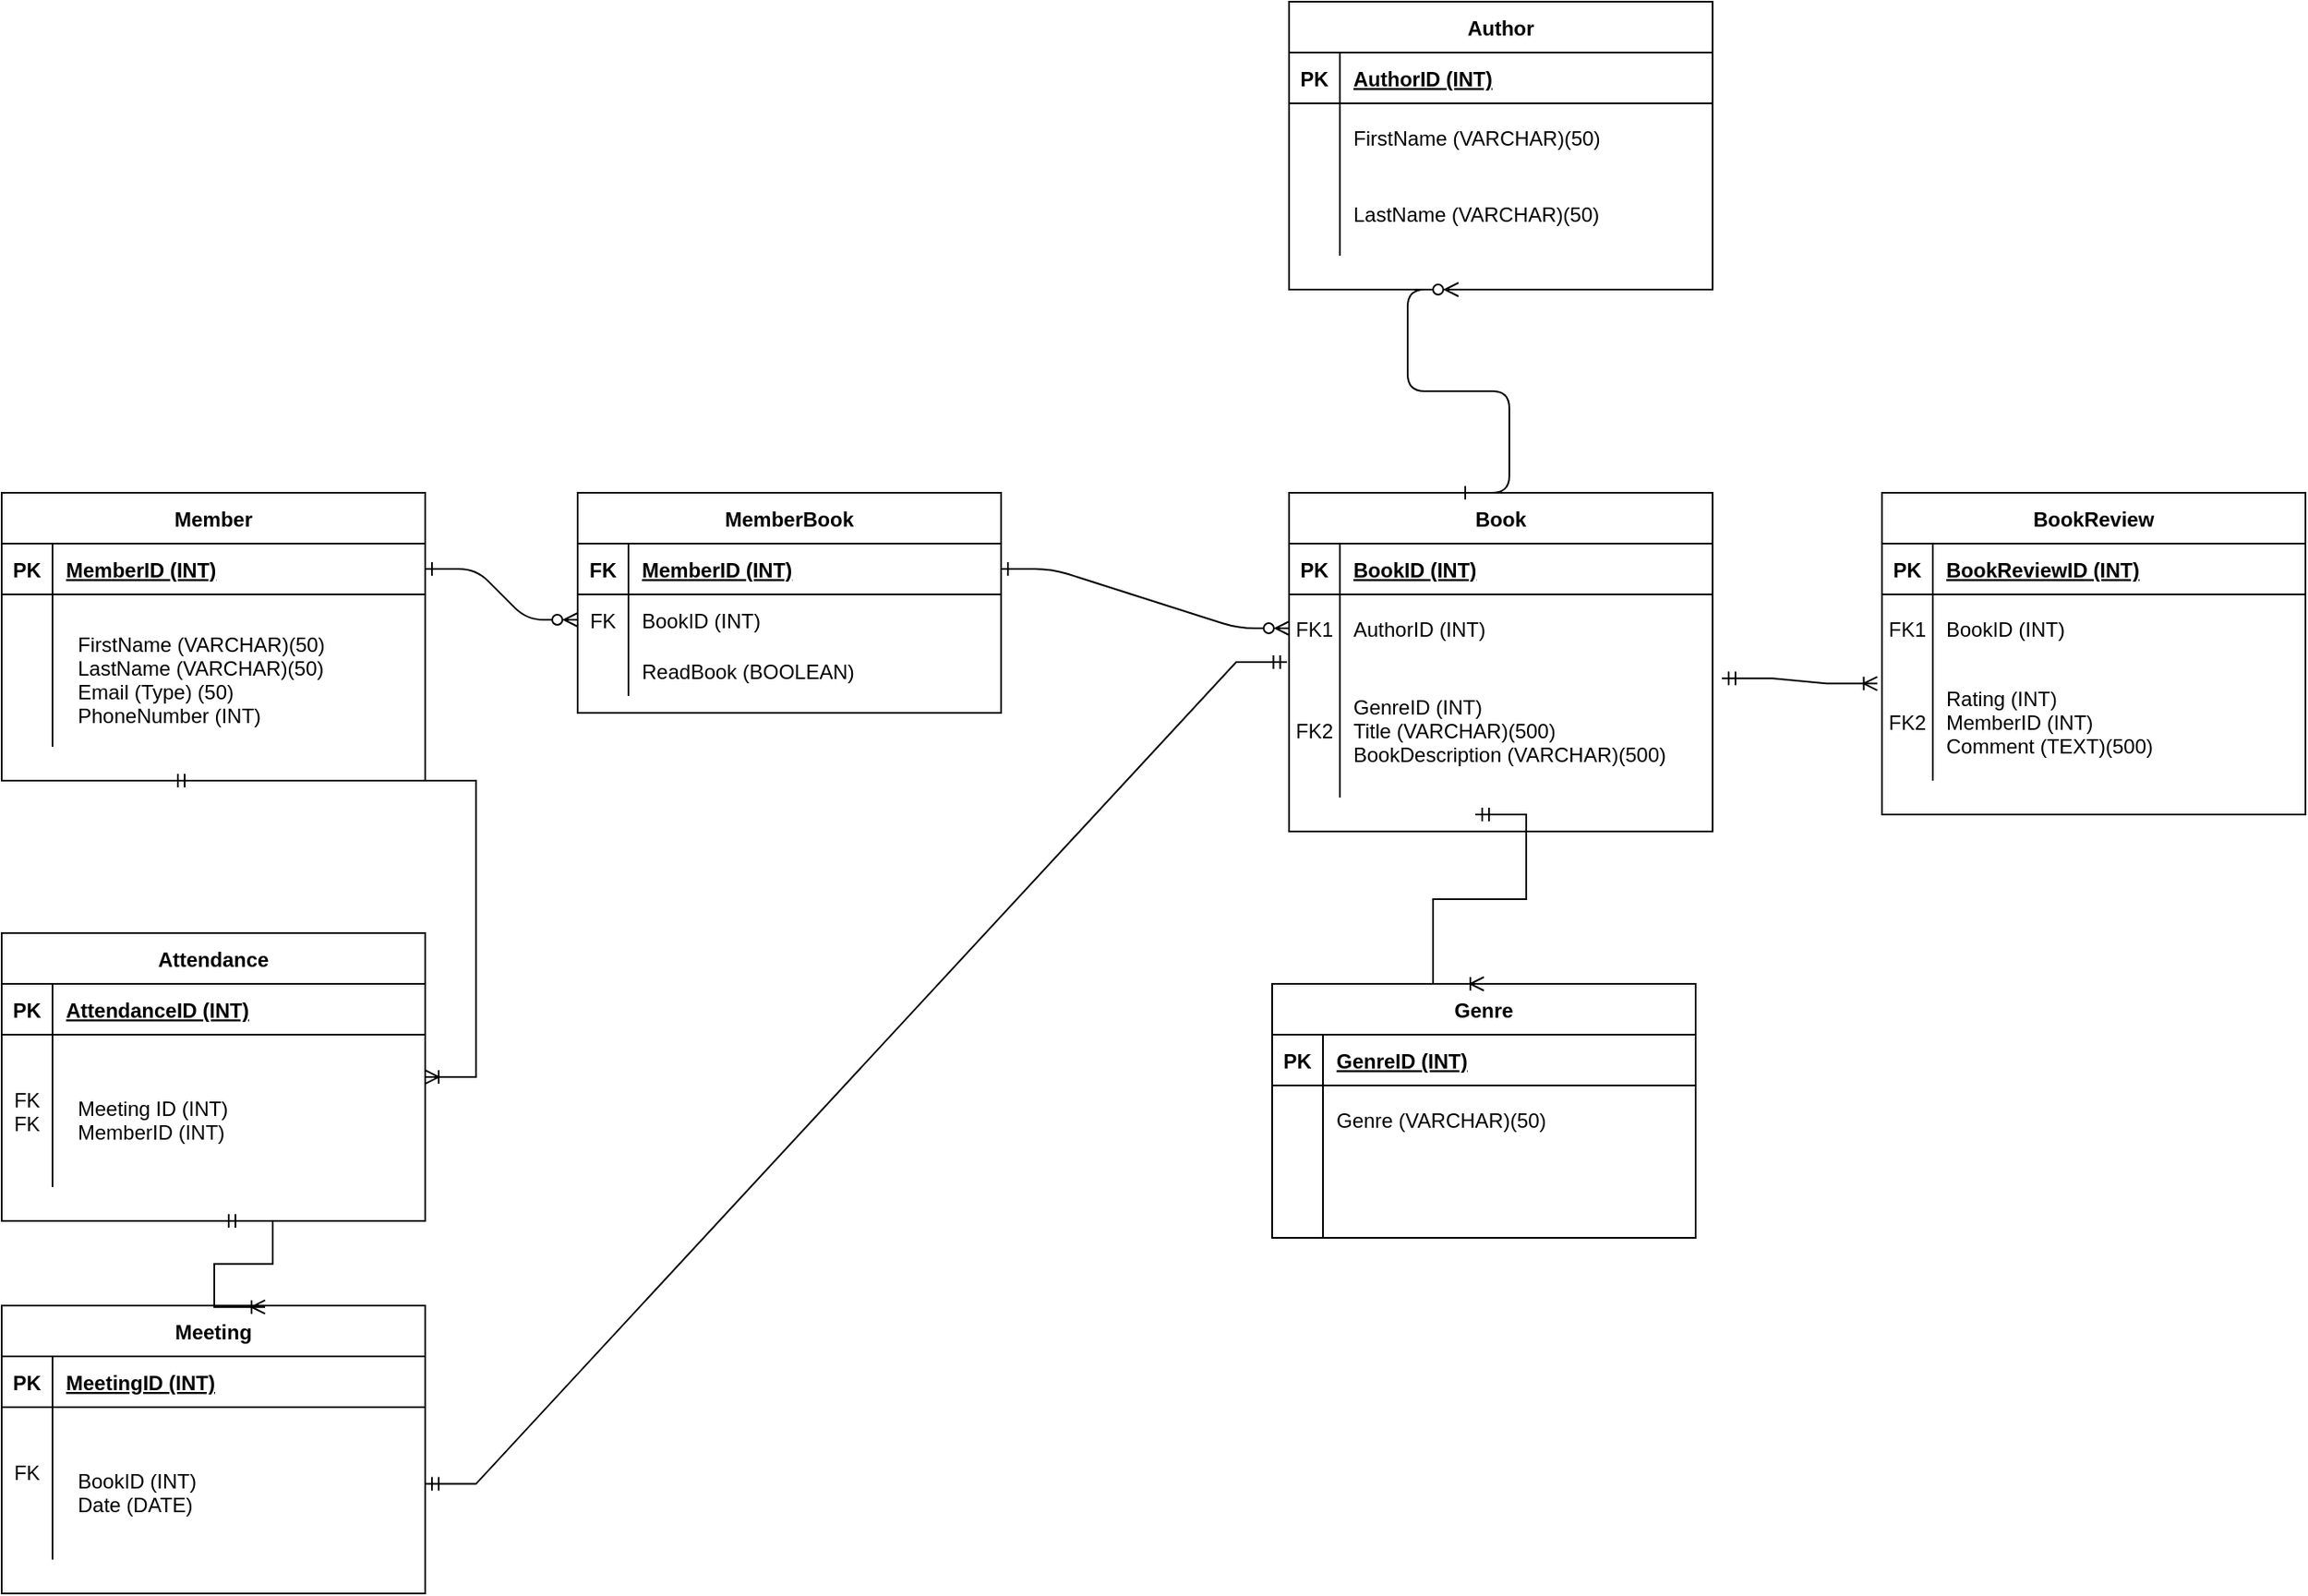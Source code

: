 <mxfile version="23.1.2" type="github">
  <diagram name="Page-1" id="bBmiQMMT05Lmb5AKtt61">
    <mxGraphModel dx="3237" dy="772" grid="1" gridSize="10" guides="1" tooltips="1" connect="1" arrows="1" fold="1" page="1" pageScale="1" pageWidth="1169" pageHeight="827" math="0" shadow="0">
      <root>
        <mxCell id="0" />
        <mxCell id="1" parent="0" />
        <mxCell id="Q9-rzhnlszMLg_VfhZps-1" value="" style="edgeStyle=entityRelationEdgeStyle;endArrow=ERzeroToMany;startArrow=ERone;endFill=1;startFill=0;" parent="1" source="Q9-rzhnlszMLg_VfhZps-24" target="Q9-rzhnlszMLg_VfhZps-7" edge="1">
          <mxGeometry width="100" height="100" relative="1" as="geometry">
            <mxPoint x="340" y="720" as="sourcePoint" />
            <mxPoint x="440" y="620" as="targetPoint" />
          </mxGeometry>
        </mxCell>
        <mxCell id="Q9-rzhnlszMLg_VfhZps-2" value="" style="edgeStyle=entityRelationEdgeStyle;endArrow=ERzeroToMany;startArrow=ERone;endFill=1;startFill=0;" parent="1" source="Q9-rzhnlszMLg_VfhZps-4" target="Q9-rzhnlszMLg_VfhZps-17" edge="1">
          <mxGeometry width="100" height="100" relative="1" as="geometry">
            <mxPoint x="400" y="180" as="sourcePoint" />
            <mxPoint x="460" y="205" as="targetPoint" />
          </mxGeometry>
        </mxCell>
        <mxCell id="Q9-rzhnlszMLg_VfhZps-3" value="MemberBook" style="shape=table;startSize=30;container=1;collapsible=1;childLayout=tableLayout;fixedRows=1;rowLines=0;fontStyle=1;align=center;resizeLast=1;" parent="1" vertex="1">
          <mxGeometry x="330" y="370" width="250" height="130" as="geometry" />
        </mxCell>
        <mxCell id="Q9-rzhnlszMLg_VfhZps-4" value="" style="shape=partialRectangle;collapsible=0;dropTarget=0;pointerEvents=0;fillColor=none;points=[[0,0.5],[1,0.5]];portConstraint=eastwest;top=0;left=0;right=0;bottom=1;" parent="Q9-rzhnlszMLg_VfhZps-3" vertex="1">
          <mxGeometry y="30" width="250" height="30" as="geometry" />
        </mxCell>
        <mxCell id="Q9-rzhnlszMLg_VfhZps-5" value="FK" style="shape=partialRectangle;overflow=hidden;connectable=0;fillColor=none;top=0;left=0;bottom=0;right=0;fontStyle=1;" parent="Q9-rzhnlszMLg_VfhZps-4" vertex="1">
          <mxGeometry width="30" height="30" as="geometry">
            <mxRectangle width="30" height="30" as="alternateBounds" />
          </mxGeometry>
        </mxCell>
        <mxCell id="Q9-rzhnlszMLg_VfhZps-6" value="MemberID (INT)" style="shape=partialRectangle;overflow=hidden;connectable=0;fillColor=none;top=0;left=0;bottom=0;right=0;align=left;spacingLeft=6;fontStyle=5;" parent="Q9-rzhnlszMLg_VfhZps-4" vertex="1">
          <mxGeometry x="30" width="220" height="30" as="geometry">
            <mxRectangle width="220" height="30" as="alternateBounds" />
          </mxGeometry>
        </mxCell>
        <mxCell id="Q9-rzhnlszMLg_VfhZps-7" value="" style="shape=partialRectangle;collapsible=0;dropTarget=0;pointerEvents=0;fillColor=none;points=[[0,0.5],[1,0.5]];portConstraint=eastwest;top=0;left=0;right=0;bottom=0;" parent="Q9-rzhnlszMLg_VfhZps-3" vertex="1">
          <mxGeometry y="60" width="250" height="30" as="geometry" />
        </mxCell>
        <mxCell id="Q9-rzhnlszMLg_VfhZps-8" value="FK" style="shape=partialRectangle;overflow=hidden;connectable=0;fillColor=none;top=0;left=0;bottom=0;right=0;" parent="Q9-rzhnlszMLg_VfhZps-7" vertex="1">
          <mxGeometry width="30" height="30" as="geometry">
            <mxRectangle width="30" height="30" as="alternateBounds" />
          </mxGeometry>
        </mxCell>
        <mxCell id="Q9-rzhnlszMLg_VfhZps-9" value="BookID (INT)" style="shape=partialRectangle;overflow=hidden;connectable=0;fillColor=none;top=0;left=0;bottom=0;right=0;align=left;spacingLeft=6;" parent="Q9-rzhnlszMLg_VfhZps-7" vertex="1">
          <mxGeometry x="30" width="220" height="30" as="geometry">
            <mxRectangle width="220" height="30" as="alternateBounds" />
          </mxGeometry>
        </mxCell>
        <mxCell id="Q9-rzhnlszMLg_VfhZps-10" value="" style="shape=partialRectangle;collapsible=0;dropTarget=0;pointerEvents=0;fillColor=none;points=[[0,0.5],[1,0.5]];portConstraint=eastwest;top=0;left=0;right=0;bottom=0;" parent="Q9-rzhnlszMLg_VfhZps-3" vertex="1">
          <mxGeometry y="90" width="250" height="30" as="geometry" />
        </mxCell>
        <mxCell id="Q9-rzhnlszMLg_VfhZps-11" value="" style="shape=partialRectangle;overflow=hidden;connectable=0;fillColor=none;top=0;left=0;bottom=0;right=0;" parent="Q9-rzhnlszMLg_VfhZps-10" vertex="1">
          <mxGeometry width="30" height="30" as="geometry">
            <mxRectangle width="30" height="30" as="alternateBounds" />
          </mxGeometry>
        </mxCell>
        <mxCell id="Q9-rzhnlszMLg_VfhZps-12" value="ReadBook (BOOLEAN)" style="shape=partialRectangle;overflow=hidden;connectable=0;fillColor=none;top=0;left=0;bottom=0;right=0;align=left;spacingLeft=6;" parent="Q9-rzhnlszMLg_VfhZps-10" vertex="1">
          <mxGeometry x="30" width="220" height="30" as="geometry">
            <mxRectangle width="220" height="30" as="alternateBounds" />
          </mxGeometry>
        </mxCell>
        <mxCell id="Q9-rzhnlszMLg_VfhZps-13" value="Book" style="shape=table;startSize=30;container=1;collapsible=1;childLayout=tableLayout;fixedRows=1;rowLines=0;fontStyle=1;align=center;resizeLast=1;" parent="1" vertex="1">
          <mxGeometry x="750" y="370" width="250" height="200" as="geometry" />
        </mxCell>
        <mxCell id="Q9-rzhnlszMLg_VfhZps-14" value="" style="shape=partialRectangle;collapsible=0;dropTarget=0;pointerEvents=0;fillColor=none;points=[[0,0.5],[1,0.5]];portConstraint=eastwest;top=0;left=0;right=0;bottom=1;" parent="Q9-rzhnlszMLg_VfhZps-13" vertex="1">
          <mxGeometry y="30" width="250" height="30" as="geometry" />
        </mxCell>
        <mxCell id="Q9-rzhnlszMLg_VfhZps-15" value="PK" style="shape=partialRectangle;overflow=hidden;connectable=0;fillColor=none;top=0;left=0;bottom=0;right=0;fontStyle=1;" parent="Q9-rzhnlszMLg_VfhZps-14" vertex="1">
          <mxGeometry width="30" height="30" as="geometry">
            <mxRectangle width="30" height="30" as="alternateBounds" />
          </mxGeometry>
        </mxCell>
        <mxCell id="Q9-rzhnlszMLg_VfhZps-16" value="BookID (INT)" style="shape=partialRectangle;overflow=hidden;connectable=0;fillColor=none;top=0;left=0;bottom=0;right=0;align=left;spacingLeft=6;fontStyle=5;" parent="Q9-rzhnlszMLg_VfhZps-14" vertex="1">
          <mxGeometry x="30" width="220" height="30" as="geometry">
            <mxRectangle width="220" height="30" as="alternateBounds" />
          </mxGeometry>
        </mxCell>
        <mxCell id="Q9-rzhnlszMLg_VfhZps-17" value="" style="shape=partialRectangle;collapsible=0;dropTarget=0;pointerEvents=0;fillColor=none;points=[[0,0.5],[1,0.5]];portConstraint=eastwest;top=0;left=0;right=0;bottom=0;" parent="Q9-rzhnlszMLg_VfhZps-13" vertex="1">
          <mxGeometry y="60" width="250" height="40" as="geometry" />
        </mxCell>
        <mxCell id="Q9-rzhnlszMLg_VfhZps-18" value="FK1" style="shape=partialRectangle;overflow=hidden;connectable=0;fillColor=none;top=0;left=0;bottom=0;right=0;" parent="Q9-rzhnlszMLg_VfhZps-17" vertex="1">
          <mxGeometry width="30" height="40" as="geometry">
            <mxRectangle width="30" height="40" as="alternateBounds" />
          </mxGeometry>
        </mxCell>
        <mxCell id="Q9-rzhnlszMLg_VfhZps-19" value="AuthorID (INT)" style="shape=partialRectangle;overflow=hidden;connectable=0;fillColor=none;top=0;left=0;bottom=0;right=0;align=left;spacingLeft=6;" parent="Q9-rzhnlszMLg_VfhZps-17" vertex="1">
          <mxGeometry x="30" width="220" height="40" as="geometry">
            <mxRectangle width="220" height="40" as="alternateBounds" />
          </mxGeometry>
        </mxCell>
        <mxCell id="Q9-rzhnlszMLg_VfhZps-20" value="" style="shape=partialRectangle;collapsible=0;dropTarget=0;pointerEvents=0;fillColor=none;points=[[0,0.5],[1,0.5]];portConstraint=eastwest;top=0;left=0;right=0;bottom=0;" parent="Q9-rzhnlszMLg_VfhZps-13" vertex="1">
          <mxGeometry y="100" width="250" height="80" as="geometry" />
        </mxCell>
        <mxCell id="Q9-rzhnlszMLg_VfhZps-21" value="FK2" style="shape=partialRectangle;overflow=hidden;connectable=0;fillColor=none;top=0;left=0;bottom=0;right=0;" parent="Q9-rzhnlszMLg_VfhZps-20" vertex="1">
          <mxGeometry width="30" height="80" as="geometry">
            <mxRectangle width="30" height="80" as="alternateBounds" />
          </mxGeometry>
        </mxCell>
        <mxCell id="Q9-rzhnlszMLg_VfhZps-22" value="GenreID (INT)&#xa;Title (VARCHAR)(500)&#xa;BookDescription (VARCHAR)(500)" style="shape=partialRectangle;overflow=hidden;connectable=0;fillColor=none;top=0;left=0;bottom=0;right=0;align=left;spacingLeft=6;" parent="Q9-rzhnlszMLg_VfhZps-20" vertex="1">
          <mxGeometry x="30" width="220" height="80" as="geometry">
            <mxRectangle width="220" height="80" as="alternateBounds" />
          </mxGeometry>
        </mxCell>
        <mxCell id="Q9-rzhnlszMLg_VfhZps-23" value="Member" style="shape=table;startSize=30;container=1;collapsible=1;childLayout=tableLayout;fixedRows=1;rowLines=0;fontStyle=1;align=center;resizeLast=1;" parent="1" vertex="1">
          <mxGeometry x="-10" y="370" width="250" height="170" as="geometry" />
        </mxCell>
        <mxCell id="Q9-rzhnlszMLg_VfhZps-24" value="" style="shape=partialRectangle;collapsible=0;dropTarget=0;pointerEvents=0;fillColor=none;points=[[0,0.5],[1,0.5]];portConstraint=eastwest;top=0;left=0;right=0;bottom=1;" parent="Q9-rzhnlszMLg_VfhZps-23" vertex="1">
          <mxGeometry y="30" width="250" height="30" as="geometry" />
        </mxCell>
        <mxCell id="Q9-rzhnlszMLg_VfhZps-25" value="PK" style="shape=partialRectangle;overflow=hidden;connectable=0;fillColor=none;top=0;left=0;bottom=0;right=0;fontStyle=1;" parent="Q9-rzhnlszMLg_VfhZps-24" vertex="1">
          <mxGeometry width="30" height="30" as="geometry">
            <mxRectangle width="30" height="30" as="alternateBounds" />
          </mxGeometry>
        </mxCell>
        <mxCell id="Q9-rzhnlszMLg_VfhZps-26" value="MemberID (INT)" style="shape=partialRectangle;overflow=hidden;connectable=0;fillColor=none;top=0;left=0;bottom=0;right=0;align=left;spacingLeft=6;fontStyle=5;" parent="Q9-rzhnlszMLg_VfhZps-24" vertex="1">
          <mxGeometry x="30" width="220" height="30" as="geometry">
            <mxRectangle width="220" height="30" as="alternateBounds" />
          </mxGeometry>
        </mxCell>
        <mxCell id="Q9-rzhnlszMLg_VfhZps-27" value="" style="shape=partialRectangle;collapsible=0;dropTarget=0;pointerEvents=0;fillColor=none;points=[[0,0.5],[1,0.5]];portConstraint=eastwest;top=0;left=0;right=0;bottom=0;" parent="Q9-rzhnlszMLg_VfhZps-23" vertex="1">
          <mxGeometry y="60" width="250" height="90" as="geometry" />
        </mxCell>
        <mxCell id="Q9-rzhnlszMLg_VfhZps-28" value="" style="shape=partialRectangle;overflow=hidden;connectable=0;fillColor=none;top=0;left=0;bottom=0;right=0;" parent="Q9-rzhnlszMLg_VfhZps-27" vertex="1">
          <mxGeometry width="30" height="90" as="geometry">
            <mxRectangle width="30" height="90" as="alternateBounds" />
          </mxGeometry>
        </mxCell>
        <mxCell id="Q9-rzhnlszMLg_VfhZps-29" value="FirstName (VARCHAR)(50)&#xa;LastName (VARCHAR)(50)&#xa;Email (Type) (50)&#xa;PhoneNumber (INT)" style="shape=partialRectangle;overflow=hidden;connectable=0;fillColor=none;top=0;left=0;bottom=0;right=0;align=left;spacingLeft=6;spacing=9;spacingTop=10;" parent="Q9-rzhnlszMLg_VfhZps-27" vertex="1">
          <mxGeometry x="30" width="220" height="90" as="geometry">
            <mxRectangle width="220" height="90" as="alternateBounds" />
          </mxGeometry>
        </mxCell>
        <mxCell id="Q9-rzhnlszMLg_VfhZps-30" value="Author" style="shape=table;startSize=30;container=1;collapsible=1;childLayout=tableLayout;fixedRows=1;rowLines=0;fontStyle=1;align=center;resizeLast=1;" parent="1" vertex="1">
          <mxGeometry x="750" y="80" width="250" height="170" as="geometry" />
        </mxCell>
        <mxCell id="Q9-rzhnlszMLg_VfhZps-31" value="" style="shape=partialRectangle;collapsible=0;dropTarget=0;pointerEvents=0;fillColor=none;points=[[0,0.5],[1,0.5]];portConstraint=eastwest;top=0;left=0;right=0;bottom=1;" parent="Q9-rzhnlszMLg_VfhZps-30" vertex="1">
          <mxGeometry y="30" width="250" height="30" as="geometry" />
        </mxCell>
        <mxCell id="Q9-rzhnlszMLg_VfhZps-32" value="PK" style="shape=partialRectangle;overflow=hidden;connectable=0;fillColor=none;top=0;left=0;bottom=0;right=0;fontStyle=1;" parent="Q9-rzhnlszMLg_VfhZps-31" vertex="1">
          <mxGeometry width="30" height="30" as="geometry">
            <mxRectangle width="30" height="30" as="alternateBounds" />
          </mxGeometry>
        </mxCell>
        <mxCell id="Q9-rzhnlszMLg_VfhZps-33" value="AuthorID (INT)" style="shape=partialRectangle;overflow=hidden;connectable=0;fillColor=none;top=0;left=0;bottom=0;right=0;align=left;spacingLeft=6;fontStyle=5;" parent="Q9-rzhnlszMLg_VfhZps-31" vertex="1">
          <mxGeometry x="30" width="220" height="30" as="geometry">
            <mxRectangle width="220" height="30" as="alternateBounds" />
          </mxGeometry>
        </mxCell>
        <mxCell id="Q9-rzhnlszMLg_VfhZps-34" value="" style="shape=partialRectangle;collapsible=0;dropTarget=0;pointerEvents=0;fillColor=none;points=[[0,0.5],[1,0.5]];portConstraint=eastwest;top=0;left=0;right=0;bottom=0;" parent="Q9-rzhnlszMLg_VfhZps-30" vertex="1">
          <mxGeometry y="60" width="250" height="40" as="geometry" />
        </mxCell>
        <mxCell id="Q9-rzhnlszMLg_VfhZps-35" value="" style="shape=partialRectangle;overflow=hidden;connectable=0;fillColor=none;top=0;left=0;bottom=0;right=0;" parent="Q9-rzhnlszMLg_VfhZps-34" vertex="1">
          <mxGeometry width="30" height="40" as="geometry">
            <mxRectangle width="30" height="40" as="alternateBounds" />
          </mxGeometry>
        </mxCell>
        <mxCell id="Q9-rzhnlszMLg_VfhZps-36" value="FirstName (VARCHAR)(50)" style="shape=partialRectangle;overflow=hidden;connectable=0;fillColor=none;top=0;left=0;bottom=0;right=0;align=left;spacingLeft=6;" parent="Q9-rzhnlszMLg_VfhZps-34" vertex="1">
          <mxGeometry x="30" width="220" height="40" as="geometry">
            <mxRectangle width="220" height="40" as="alternateBounds" />
          </mxGeometry>
        </mxCell>
        <mxCell id="Q9-rzhnlszMLg_VfhZps-37" value="" style="shape=partialRectangle;collapsible=0;dropTarget=0;pointerEvents=0;fillColor=none;points=[[0,0.5],[1,0.5]];portConstraint=eastwest;top=0;left=0;right=0;bottom=0;" parent="Q9-rzhnlszMLg_VfhZps-30" vertex="1">
          <mxGeometry y="100" width="250" height="50" as="geometry" />
        </mxCell>
        <mxCell id="Q9-rzhnlszMLg_VfhZps-38" value="" style="shape=partialRectangle;overflow=hidden;connectable=0;fillColor=none;top=0;left=0;bottom=0;right=0;" parent="Q9-rzhnlszMLg_VfhZps-37" vertex="1">
          <mxGeometry width="30" height="50" as="geometry">
            <mxRectangle width="30" height="50" as="alternateBounds" />
          </mxGeometry>
        </mxCell>
        <mxCell id="Q9-rzhnlszMLg_VfhZps-39" value="LastName (VARCHAR)(50)" style="shape=partialRectangle;overflow=hidden;connectable=0;fillColor=none;top=0;left=0;bottom=0;right=0;align=left;spacingLeft=6;" parent="Q9-rzhnlszMLg_VfhZps-37" vertex="1">
          <mxGeometry x="30" width="220" height="50" as="geometry">
            <mxRectangle width="220" height="50" as="alternateBounds" />
          </mxGeometry>
        </mxCell>
        <mxCell id="Q9-rzhnlszMLg_VfhZps-40" value="Genre" style="shape=table;startSize=30;container=1;collapsible=1;childLayout=tableLayout;fixedRows=1;rowLines=0;fontStyle=1;align=center;resizeLast=1;" parent="1" vertex="1">
          <mxGeometry x="740" y="660" width="250" height="150" as="geometry" />
        </mxCell>
        <mxCell id="Q9-rzhnlszMLg_VfhZps-41" value="" style="shape=partialRectangle;collapsible=0;dropTarget=0;pointerEvents=0;fillColor=none;points=[[0,0.5],[1,0.5]];portConstraint=eastwest;top=0;left=0;right=0;bottom=1;" parent="Q9-rzhnlszMLg_VfhZps-40" vertex="1">
          <mxGeometry y="30" width="250" height="30" as="geometry" />
        </mxCell>
        <mxCell id="Q9-rzhnlszMLg_VfhZps-42" value="PK" style="shape=partialRectangle;overflow=hidden;connectable=0;fillColor=none;top=0;left=0;bottom=0;right=0;fontStyle=1;" parent="Q9-rzhnlszMLg_VfhZps-41" vertex="1">
          <mxGeometry width="30" height="30" as="geometry">
            <mxRectangle width="30" height="30" as="alternateBounds" />
          </mxGeometry>
        </mxCell>
        <mxCell id="Q9-rzhnlszMLg_VfhZps-43" value="GenreID (INT)" style="shape=partialRectangle;overflow=hidden;connectable=0;fillColor=none;top=0;left=0;bottom=0;right=0;align=left;spacingLeft=6;fontStyle=5;" parent="Q9-rzhnlszMLg_VfhZps-41" vertex="1">
          <mxGeometry x="30" width="220" height="30" as="geometry">
            <mxRectangle width="220" height="30" as="alternateBounds" />
          </mxGeometry>
        </mxCell>
        <mxCell id="Q9-rzhnlszMLg_VfhZps-44" value="" style="shape=partialRectangle;collapsible=0;dropTarget=0;pointerEvents=0;fillColor=none;points=[[0,0.5],[1,0.5]];portConstraint=eastwest;top=0;left=0;right=0;bottom=0;" parent="Q9-rzhnlszMLg_VfhZps-40" vertex="1">
          <mxGeometry y="60" width="250" height="40" as="geometry" />
        </mxCell>
        <mxCell id="Q9-rzhnlszMLg_VfhZps-45" value="" style="shape=partialRectangle;overflow=hidden;connectable=0;fillColor=none;top=0;left=0;bottom=0;right=0;" parent="Q9-rzhnlszMLg_VfhZps-44" vertex="1">
          <mxGeometry width="30" height="40" as="geometry">
            <mxRectangle width="30" height="40" as="alternateBounds" />
          </mxGeometry>
        </mxCell>
        <mxCell id="Q9-rzhnlszMLg_VfhZps-46" value="Genre (VARCHAR)(50)" style="shape=partialRectangle;overflow=hidden;connectable=0;fillColor=none;top=0;left=0;bottom=0;right=0;align=left;spacingLeft=6;" parent="Q9-rzhnlszMLg_VfhZps-44" vertex="1">
          <mxGeometry x="30" width="220" height="40" as="geometry">
            <mxRectangle width="220" height="40" as="alternateBounds" />
          </mxGeometry>
        </mxCell>
        <mxCell id="Q9-rzhnlszMLg_VfhZps-47" value="" style="shape=partialRectangle;collapsible=0;dropTarget=0;pointerEvents=0;fillColor=none;points=[[0,0.5],[1,0.5]];portConstraint=eastwest;top=0;left=0;right=0;bottom=0;" parent="Q9-rzhnlszMLg_VfhZps-40" vertex="1">
          <mxGeometry y="100" width="250" height="50" as="geometry" />
        </mxCell>
        <mxCell id="Q9-rzhnlszMLg_VfhZps-48" value="" style="shape=partialRectangle;overflow=hidden;connectable=0;fillColor=none;top=0;left=0;bottom=0;right=0;" parent="Q9-rzhnlszMLg_VfhZps-47" vertex="1">
          <mxGeometry width="30" height="50" as="geometry">
            <mxRectangle width="30" height="50" as="alternateBounds" />
          </mxGeometry>
        </mxCell>
        <mxCell id="Q9-rzhnlszMLg_VfhZps-49" value="" style="shape=partialRectangle;overflow=hidden;connectable=0;fillColor=none;top=0;left=0;bottom=0;right=0;align=left;spacingLeft=6;" parent="Q9-rzhnlszMLg_VfhZps-47" vertex="1">
          <mxGeometry x="30" width="220" height="50" as="geometry">
            <mxRectangle width="220" height="50" as="alternateBounds" />
          </mxGeometry>
        </mxCell>
        <mxCell id="Q9-rzhnlszMLg_VfhZps-50" value="" style="edgeStyle=entityRelationEdgeStyle;endArrow=ERzeroToMany;startArrow=ERone;endFill=1;startFill=0;" parent="1" edge="1">
          <mxGeometry width="100" height="100" relative="1" as="geometry">
            <mxPoint x="850" y="370" as="sourcePoint" />
            <mxPoint x="850" y="250" as="targetPoint" />
            <Array as="points">
              <mxPoint x="830" y="340" />
            </Array>
          </mxGeometry>
        </mxCell>
        <mxCell id="Q9-rzhnlszMLg_VfhZps-51" value="" style="edgeStyle=entityRelationEdgeStyle;fontSize=12;html=1;endArrow=ERoneToMany;startArrow=ERmandOne;rounded=0;entryX=0.5;entryY=0;entryDx=0;entryDy=0;" parent="1" target="Q9-rzhnlszMLg_VfhZps-40" edge="1">
          <mxGeometry width="100" height="100" relative="1" as="geometry">
            <mxPoint x="860" y="560" as="sourcePoint" />
            <mxPoint x="850" y="530" as="targetPoint" />
          </mxGeometry>
        </mxCell>
        <mxCell id="Q9-rzhnlszMLg_VfhZps-52" value="BookReview" style="shape=table;startSize=30;container=1;collapsible=1;childLayout=tableLayout;fixedRows=1;rowLines=0;fontStyle=1;align=center;resizeLast=1;" parent="1" vertex="1">
          <mxGeometry x="1100" y="370" width="250" height="190" as="geometry" />
        </mxCell>
        <mxCell id="Q9-rzhnlszMLg_VfhZps-53" value="" style="shape=partialRectangle;collapsible=0;dropTarget=0;pointerEvents=0;fillColor=none;points=[[0,0.5],[1,0.5]];portConstraint=eastwest;top=0;left=0;right=0;bottom=1;" parent="Q9-rzhnlszMLg_VfhZps-52" vertex="1">
          <mxGeometry y="30" width="250" height="30" as="geometry" />
        </mxCell>
        <mxCell id="Q9-rzhnlszMLg_VfhZps-54" value="PK" style="shape=partialRectangle;overflow=hidden;connectable=0;fillColor=none;top=0;left=0;bottom=0;right=0;fontStyle=1;" parent="Q9-rzhnlszMLg_VfhZps-53" vertex="1">
          <mxGeometry width="30" height="30" as="geometry">
            <mxRectangle width="30" height="30" as="alternateBounds" />
          </mxGeometry>
        </mxCell>
        <mxCell id="Q9-rzhnlszMLg_VfhZps-55" value="BookReviewID (INT)" style="shape=partialRectangle;overflow=hidden;connectable=0;fillColor=none;top=0;left=0;bottom=0;right=0;align=left;spacingLeft=6;fontStyle=5;" parent="Q9-rzhnlszMLg_VfhZps-53" vertex="1">
          <mxGeometry x="30" width="220" height="30" as="geometry">
            <mxRectangle width="220" height="30" as="alternateBounds" />
          </mxGeometry>
        </mxCell>
        <mxCell id="Q9-rzhnlszMLg_VfhZps-56" value="" style="shape=partialRectangle;collapsible=0;dropTarget=0;pointerEvents=0;fillColor=none;points=[[0,0.5],[1,0.5]];portConstraint=eastwest;top=0;left=0;right=0;bottom=0;" parent="Q9-rzhnlszMLg_VfhZps-52" vertex="1">
          <mxGeometry y="60" width="250" height="40" as="geometry" />
        </mxCell>
        <mxCell id="Q9-rzhnlszMLg_VfhZps-57" value="FK1" style="shape=partialRectangle;overflow=hidden;connectable=0;fillColor=none;top=0;left=0;bottom=0;right=0;" parent="Q9-rzhnlszMLg_VfhZps-56" vertex="1">
          <mxGeometry width="30" height="40" as="geometry">
            <mxRectangle width="30" height="40" as="alternateBounds" />
          </mxGeometry>
        </mxCell>
        <mxCell id="Q9-rzhnlszMLg_VfhZps-58" value="BookID (INT)" style="shape=partialRectangle;overflow=hidden;connectable=0;fillColor=none;top=0;left=0;bottom=0;right=0;align=left;spacingLeft=6;" parent="Q9-rzhnlszMLg_VfhZps-56" vertex="1">
          <mxGeometry x="30" width="220" height="40" as="geometry">
            <mxRectangle width="220" height="40" as="alternateBounds" />
          </mxGeometry>
        </mxCell>
        <mxCell id="Q9-rzhnlszMLg_VfhZps-59" value="" style="shape=partialRectangle;collapsible=0;dropTarget=0;pointerEvents=0;fillColor=none;points=[[0,0.5],[1,0.5]];portConstraint=eastwest;top=0;left=0;right=0;bottom=0;" parent="Q9-rzhnlszMLg_VfhZps-52" vertex="1">
          <mxGeometry y="100" width="250" height="70" as="geometry" />
        </mxCell>
        <mxCell id="Q9-rzhnlszMLg_VfhZps-60" value="FK2" style="shape=partialRectangle;overflow=hidden;connectable=0;fillColor=none;top=0;left=0;bottom=0;right=0;" parent="Q9-rzhnlszMLg_VfhZps-59" vertex="1">
          <mxGeometry width="30" height="70" as="geometry">
            <mxRectangle width="30" height="70" as="alternateBounds" />
          </mxGeometry>
        </mxCell>
        <mxCell id="Q9-rzhnlszMLg_VfhZps-61" value="Rating (INT)&#xa;MemberID (INT)&#xa;Comment (TEXT)(500)" style="shape=partialRectangle;overflow=hidden;connectable=0;fillColor=none;top=0;left=0;bottom=0;right=0;align=left;spacingLeft=6;" parent="Q9-rzhnlszMLg_VfhZps-59" vertex="1">
          <mxGeometry x="30" width="220" height="70" as="geometry">
            <mxRectangle width="220" height="70" as="alternateBounds" />
          </mxGeometry>
        </mxCell>
        <mxCell id="Q9-rzhnlszMLg_VfhZps-62" value="" style="edgeStyle=entityRelationEdgeStyle;fontSize=12;html=1;endArrow=ERoneToMany;startArrow=ERmandOne;rounded=0;entryX=-0.011;entryY=0.181;entryDx=0;entryDy=0;exitX=1.022;exitY=0.12;exitDx=0;exitDy=0;exitPerimeter=0;entryPerimeter=0;" parent="1" source="Q9-rzhnlszMLg_VfhZps-20" target="Q9-rzhnlszMLg_VfhZps-59" edge="1">
          <mxGeometry width="100" height="100" relative="1" as="geometry">
            <mxPoint x="1035" y="450" as="sourcePoint" />
            <mxPoint x="1050" y="540" as="targetPoint" />
            <Array as="points">
              <mxPoint x="1215" y="350" />
            </Array>
          </mxGeometry>
        </mxCell>
        <mxCell id="Q9-rzhnlszMLg_VfhZps-63" value="Attendance" style="shape=table;startSize=30;container=1;collapsible=1;childLayout=tableLayout;fixedRows=1;rowLines=0;fontStyle=1;align=center;resizeLast=1;" parent="1" vertex="1">
          <mxGeometry x="-10" y="630" width="250" height="170" as="geometry" />
        </mxCell>
        <mxCell id="Q9-rzhnlszMLg_VfhZps-64" value="" style="shape=partialRectangle;collapsible=0;dropTarget=0;pointerEvents=0;fillColor=none;points=[[0,0.5],[1,0.5]];portConstraint=eastwest;top=0;left=0;right=0;bottom=1;" parent="Q9-rzhnlszMLg_VfhZps-63" vertex="1">
          <mxGeometry y="30" width="250" height="30" as="geometry" />
        </mxCell>
        <mxCell id="Q9-rzhnlszMLg_VfhZps-65" value="PK" style="shape=partialRectangle;overflow=hidden;connectable=0;fillColor=none;top=0;left=0;bottom=0;right=0;fontStyle=1;" parent="Q9-rzhnlszMLg_VfhZps-64" vertex="1">
          <mxGeometry width="30" height="30" as="geometry">
            <mxRectangle width="30" height="30" as="alternateBounds" />
          </mxGeometry>
        </mxCell>
        <mxCell id="Q9-rzhnlszMLg_VfhZps-66" value="AttendanceID (INT)" style="shape=partialRectangle;overflow=hidden;connectable=0;fillColor=none;top=0;left=0;bottom=0;right=0;align=left;spacingLeft=6;fontStyle=5;" parent="Q9-rzhnlszMLg_VfhZps-64" vertex="1">
          <mxGeometry x="30" width="220" height="30" as="geometry">
            <mxRectangle width="220" height="30" as="alternateBounds" />
          </mxGeometry>
        </mxCell>
        <mxCell id="Q9-rzhnlszMLg_VfhZps-67" value="" style="shape=partialRectangle;collapsible=0;dropTarget=0;pointerEvents=0;fillColor=none;points=[[0,0.5],[1,0.5]];portConstraint=eastwest;top=0;left=0;right=0;bottom=0;" parent="Q9-rzhnlszMLg_VfhZps-63" vertex="1">
          <mxGeometry y="60" width="250" height="90" as="geometry" />
        </mxCell>
        <mxCell id="Q9-rzhnlszMLg_VfhZps-68" value="FK&#xa;FK" style="shape=partialRectangle;overflow=hidden;connectable=0;fillColor=none;top=0;left=0;bottom=0;right=0;" parent="Q9-rzhnlszMLg_VfhZps-67" vertex="1">
          <mxGeometry width="30" height="90" as="geometry">
            <mxRectangle width="30" height="90" as="alternateBounds" />
          </mxGeometry>
        </mxCell>
        <mxCell id="Q9-rzhnlszMLg_VfhZps-69" value="Meeting ID (INT)&#xa;MemberID (INT)" style="shape=partialRectangle;overflow=hidden;connectable=0;fillColor=none;top=0;left=0;bottom=0;right=0;align=left;spacingLeft=6;spacing=9;spacingTop=10;" parent="Q9-rzhnlszMLg_VfhZps-67" vertex="1">
          <mxGeometry x="30" width="220" height="90" as="geometry">
            <mxRectangle width="220" height="90" as="alternateBounds" />
          </mxGeometry>
        </mxCell>
        <mxCell id="Q9-rzhnlszMLg_VfhZps-70" value="" style="edgeStyle=entityRelationEdgeStyle;fontSize=12;html=1;endArrow=ERoneToMany;startArrow=ERmandOne;rounded=0;" parent="1" target="Q9-rzhnlszMLg_VfhZps-63" edge="1">
          <mxGeometry width="100" height="100" relative="1" as="geometry">
            <mxPoint x="90" y="540" as="sourcePoint" />
            <mxPoint x="110" y="620" as="targetPoint" />
            <Array as="points">
              <mxPoint x="200" y="462" />
              <mxPoint x="110" y="600" />
              <mxPoint x="70" y="640" />
            </Array>
          </mxGeometry>
        </mxCell>
        <mxCell id="Q9-rzhnlszMLg_VfhZps-71" value="Meeting" style="shape=table;startSize=30;container=1;collapsible=1;childLayout=tableLayout;fixedRows=1;rowLines=0;fontStyle=1;align=center;resizeLast=1;" parent="1" vertex="1">
          <mxGeometry x="-10" y="850" width="250" height="170" as="geometry" />
        </mxCell>
        <mxCell id="Q9-rzhnlszMLg_VfhZps-72" value="" style="shape=partialRectangle;collapsible=0;dropTarget=0;pointerEvents=0;fillColor=none;points=[[0,0.5],[1,0.5]];portConstraint=eastwest;top=0;left=0;right=0;bottom=1;" parent="Q9-rzhnlszMLg_VfhZps-71" vertex="1">
          <mxGeometry y="30" width="250" height="30" as="geometry" />
        </mxCell>
        <mxCell id="Q9-rzhnlszMLg_VfhZps-73" value="PK" style="shape=partialRectangle;overflow=hidden;connectable=0;fillColor=none;top=0;left=0;bottom=0;right=0;fontStyle=1;" parent="Q9-rzhnlszMLg_VfhZps-72" vertex="1">
          <mxGeometry width="30" height="30" as="geometry">
            <mxRectangle width="30" height="30" as="alternateBounds" />
          </mxGeometry>
        </mxCell>
        <mxCell id="Q9-rzhnlszMLg_VfhZps-74" value="MeetingID (INT)" style="shape=partialRectangle;overflow=hidden;connectable=0;fillColor=none;top=0;left=0;bottom=0;right=0;align=left;spacingLeft=6;fontStyle=5;" parent="Q9-rzhnlszMLg_VfhZps-72" vertex="1">
          <mxGeometry x="30" width="220" height="30" as="geometry">
            <mxRectangle width="220" height="30" as="alternateBounds" />
          </mxGeometry>
        </mxCell>
        <mxCell id="Q9-rzhnlszMLg_VfhZps-75" value="" style="shape=partialRectangle;collapsible=0;dropTarget=0;pointerEvents=0;fillColor=none;points=[[0,0.5],[1,0.5]];portConstraint=eastwest;top=0;left=0;right=0;bottom=0;" parent="Q9-rzhnlszMLg_VfhZps-71" vertex="1">
          <mxGeometry y="60" width="250" height="90" as="geometry" />
        </mxCell>
        <mxCell id="Q9-rzhnlszMLg_VfhZps-76" value="FK&#xa;" style="shape=partialRectangle;overflow=hidden;connectable=0;fillColor=none;top=0;left=0;bottom=0;right=0;" parent="Q9-rzhnlszMLg_VfhZps-75" vertex="1">
          <mxGeometry width="30" height="90" as="geometry">
            <mxRectangle width="30" height="90" as="alternateBounds" />
          </mxGeometry>
        </mxCell>
        <mxCell id="Q9-rzhnlszMLg_VfhZps-77" value="BookID (INT)&#xa;Date (DATE)" style="shape=partialRectangle;overflow=hidden;connectable=0;fillColor=none;top=0;left=0;bottom=0;right=0;align=left;spacingLeft=6;spacing=9;spacingTop=10;" parent="Q9-rzhnlszMLg_VfhZps-75" vertex="1">
          <mxGeometry x="30" width="220" height="90" as="geometry">
            <mxRectangle width="220" height="90" as="alternateBounds" />
          </mxGeometry>
        </mxCell>
        <mxCell id="Q9-rzhnlszMLg_VfhZps-78" value="" style="edgeStyle=entityRelationEdgeStyle;fontSize=12;html=1;endArrow=ERoneToMany;startArrow=ERmandOne;rounded=0;entryX=0.622;entryY=0.005;entryDx=0;entryDy=0;entryPerimeter=0;" parent="1" target="Q9-rzhnlszMLg_VfhZps-71" edge="1">
          <mxGeometry width="100" height="100" relative="1" as="geometry">
            <mxPoint x="120" y="800" as="sourcePoint" />
            <mxPoint x="270" y="975" as="targetPoint" />
            <Array as="points">
              <mxPoint x="230" y="722" />
              <mxPoint x="140" y="860" />
              <mxPoint x="100" y="900" />
            </Array>
          </mxGeometry>
        </mxCell>
        <mxCell id="YwyanjpO2apKzYqyQJwp-1" value="" style="edgeStyle=entityRelationEdgeStyle;fontSize=12;html=1;endArrow=ERmandOne;startArrow=ERmandOne;rounded=0;entryX=-0.005;entryY=0.21;entryDx=0;entryDy=0;entryPerimeter=0;" parent="1" edge="1">
          <mxGeometry width="100" height="100" relative="1" as="geometry">
            <mxPoint x="240" y="955.3" as="sourcePoint" />
            <mxPoint x="748.75" y="470.0" as="targetPoint" />
            <Array as="points">
              <mxPoint x="660" y="765.3" />
              <mxPoint x="290" y="605.3" />
              <mxPoint x="410" y="525.3" />
              <mxPoint x="700" y="785.3" />
              <mxPoint x="690" y="765.3" />
              <mxPoint x="750" y="815.3" />
            </Array>
          </mxGeometry>
        </mxCell>
      </root>
    </mxGraphModel>
  </diagram>
</mxfile>

